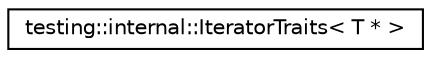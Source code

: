 digraph G
{
  edge [fontname="Helvetica",fontsize="10",labelfontname="Helvetica",labelfontsize="10"];
  node [fontname="Helvetica",fontsize="10",shape=record];
  rankdir="LR";
  Node1 [label="testing::internal::IteratorTraits\< T * \>",height=0.2,width=0.4,color="black", fillcolor="white", style="filled",URL="$structtesting_1_1internal_1_1IteratorTraits_3_01T_01_5_01_4.html"];
}
